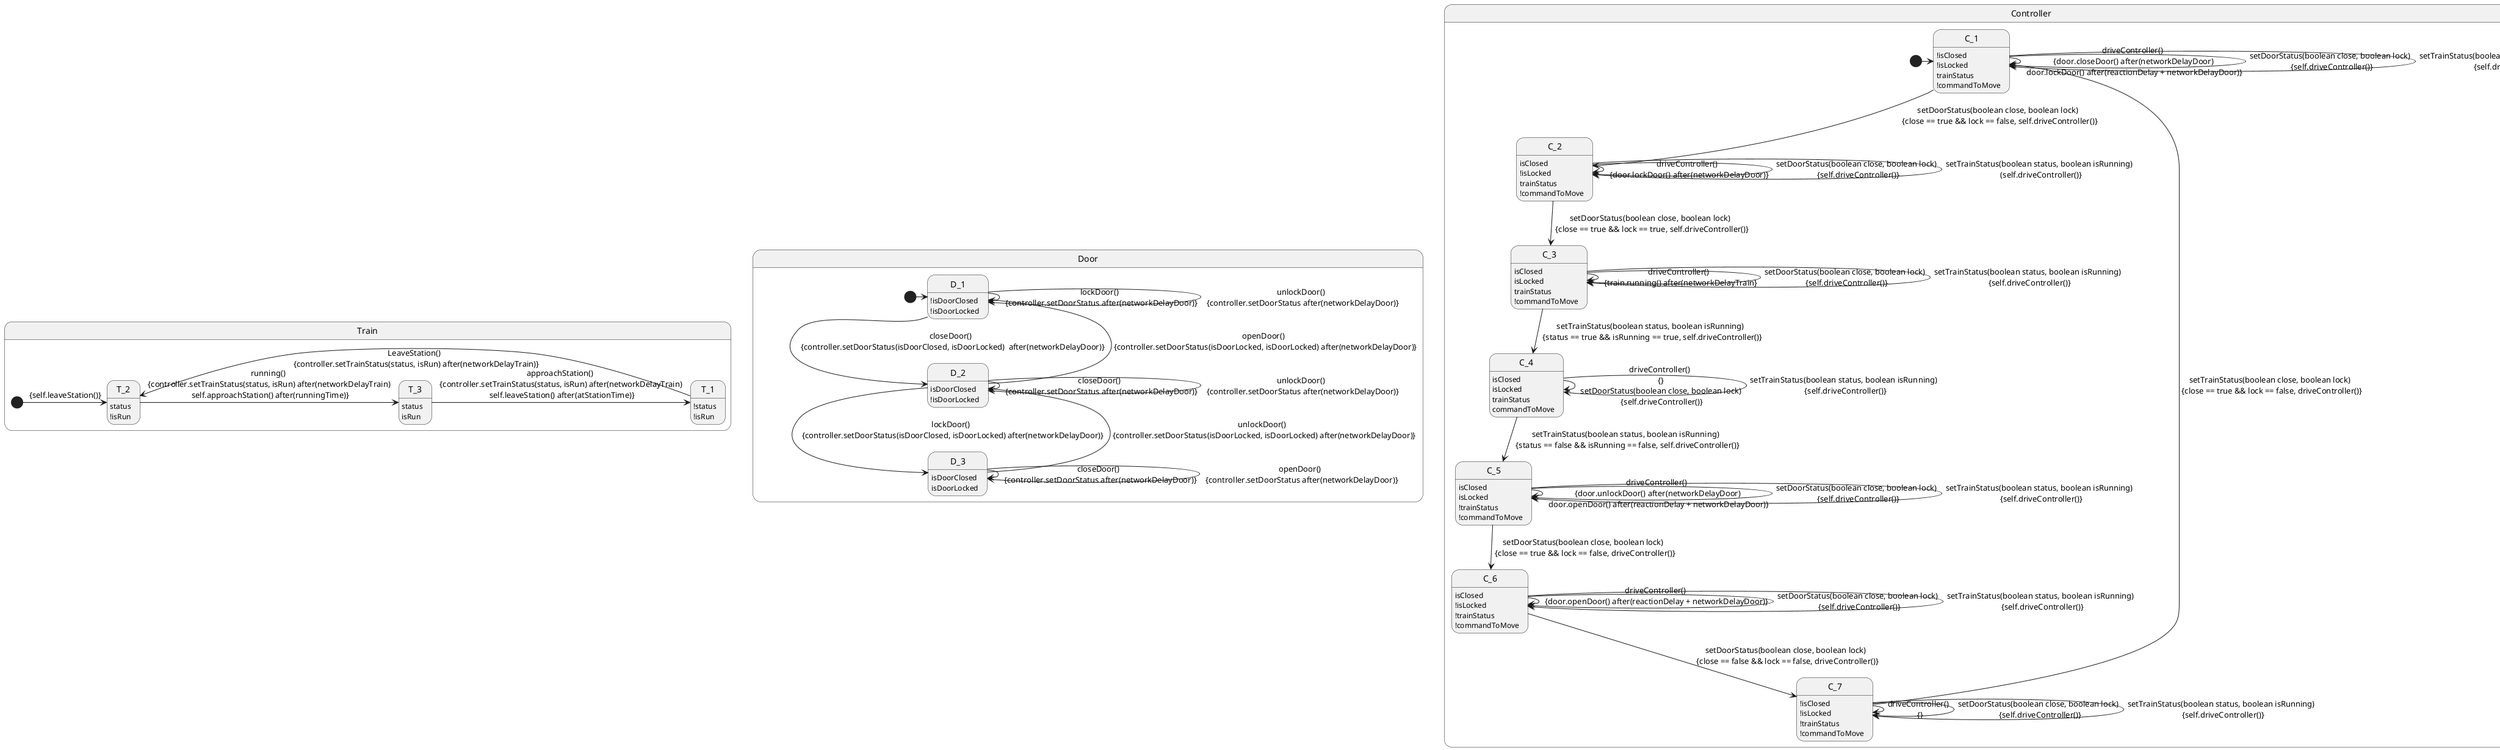 @startuml
hide empty description

state Train{
state T_1 : !status
state T_1 : !isRun

state T_2 : status
state T_2 : !isRun

state T_3 : status
state T_3 : isRun


[*] -> T_2 : {self.leaveStation()}
T_1 -> T_2 : LeaveStation() \n {controller.setTrainStatus(status, isRun) after(networkDelayTrain)}
T_2 -> T_3 : running() \n {controller.setTrainStatus(status, isRun) after(networkDelayTrain) \n self.approachStation() after(runningTime)}
T_3 -> T_1 : approachStation() \n {controller.setTrainStatus(status, isRun) after(networkDelayTrain) \n self.leaveStation() after(atStationTime)}
}

state Door{
state D_1 : !isDoorClosed
state D_1 : !isDoorLocked

state D_2 : isDoorClosed
state D_2 : !isDoorLocked

state D_3 : isDoorClosed
state D_3 : isDoorLocked

[*] -> D_1

D_1 -> D_1 : lockDoor() \n {controller.setDoorStatus after(networkDelayDoor)}
D_1 -> D_1 : unlockDoor() \n {controller.setDoorStatus after(networkDelayDoor)}

D_1 --> D_2 : closeDoor() \n {controller.setDoorStatus(isDoorClosed, isDoorLocked)  after(networkDelayDoor)}

D_2 --> D_1 : openDoor() \n {controller.setDoorStatus(isDoorLocked, isDoorLocked) after(networkDelayDoor)}

D_2 -> D_2 : closeDoor() \n {controller.setDoorStatus after(networkDelayDoor)}
D_2 -> D_2 :  unlockDoor() \n {controller.setDoorStatus after(networkDelayDoor)}

D_2 --> D_3 : lockDoor() \n {controller.setDoorStatus(isDoorClosed, isDoorLocked) after(networkDelayDoor)}

D_3 -> D_3 : closeDoor() \n {controller.setDoorStatus after(networkDelayDoor)}
D_3 -> D_3 : openDoor() \n {controller.setDoorStatus after(networkDelayDoor)}

D_3 --> D_2 : unlockDoor() \n {controller.setDoorStatus(isDoorLocked, isDoorLocked) after(networkDelayDoor)}
}

state Controller{

state C_1 : !isClosed
state C_1 : !isLocked
state C_1 : trainStatus
state C_1 : !commandToMove

state C_2 : isClosed
state C_2 : !isLocked
state C_2 : trainStatus
state C_2 : !commandToMove

state C_3 : isClosed
state C_3 : isLocked
state C_3 : trainStatus
state C_3 : !commandToMove

state C_4 : isClosed
state C_4 : isLocked
state C_4 : trainStatus
state C_4 : commandToMove

state C_5 : isClosed
state C_5 : isLocked
state C_5 : !trainStatus
state C_5 : !commandToMove

state C_6 : isClosed
state C_6 : !isLocked
state C_6 : !trainStatus
state C_6 : !commandToMove

state C_7 : !isClosed
state C_7 : !isLocked
state C_7 : !trainStatus
state C_7 : !commandToMove


[*] -> C_1

C_1 -> C_1 : driveController() \n {door.closeDoor() after(networkDelayDoor) \n door.lockDoor() after(reactionDelay + networkDelayDoor)}
C_1 -> C_1 : setDoorStatus(boolean close, boolean lock) \n {self.driveController()}
C_1 -> C_1 : setTrainStatus(boolean status, boolean isRunning) \n {self.driveController()}

C_1 --> C_2 : setDoorStatus(boolean close, boolean lock) \n {close == true && lock == false, self.driveController()}

C_2 -> C_2 : driveController() \n {door.lockDoor() after(networkDelayDoor)}
C_2 -> C_2 : setDoorStatus(boolean close, boolean lock) \n {self.driveController()}
C_2 -> C_2 : setTrainStatus(boolean status, boolean isRunning) \n (self.driveController()}

C_2 --> C_3 : setDoorStatus(boolean close, boolean lock) \n {close == true && lock == true, self.driveController()}

C_3 -> C_3 : driveController() \n {train.running() after(networkDelayTrain}
C_3 -> C_3 : setDoorStatus(boolean close, boolean lock) \n {self.driveController()}
C_3 -> C_3 : setTrainStatus(boolean status, boolean isRunning) \n {self.driveController()}

C_3 --> C_4 : setTrainStatus(boolean status, boolean isRunning) \n {status == true && isRunning == true, self.driveController()}

C_4 -> C_4 : driveController() \n {} \n setDoorStatus(boolean close, boolean lock) \n {self.driveController()}
C_4 -> C_4 : setTrainStatus(boolean status, boolean isRunning) \n {self.driveController()}

C_4 --> C_5 : setTrainStatus(boolean status, boolean isRunning) \n {status == false && isRunning == false, self.driveController()}

C_5 -> C_5 : driveController() \n {door.unlockDoor() after(networkDelayDoor) \n door.openDoor() after(reactionDelay + networkDelayDoor)}
C_5 -> C_5 : setDoorStatus(boolean close, boolean lock) \n {self.driveController()}
C_5 -> C_5 : setTrainStatus(boolean status, boolean isRunning) \n {self.driveController()}

C_5 --> C_6 : setDoorStatus(boolean close, boolean lock) \n {close == true && lock == false, driveController()}

C_6 -> C_6 : driveController() \n {door.openDoor() after(reactionDelay + networkDelayDoor)} \n 
C_6 -> C_6 : setDoorStatus(boolean close, boolean lock) \n {self.driveController()}
C_6 -> C_6 : setTrainStatus(boolean status, boolean isRunning) \n {self.driveController()}

C_6 --> C_7 : setDoorStatus(boolean close, boolean lock) \n {close == false && lock == false, driveController()}

C_7 -> C_7 : driveController() \n {}
C_7 -> C_7 : setDoorStatus(boolean close, boolean lock) \n {self.driveController()}
C_7 -> C_7 : setTrainStatus(boolean status, boolean isRunning) \n {self.driveController()}

C_7 --> C_1 : setTrainStatus(boolean close, boolean lock) \n {close == true && lock == false, driveController()}

}

state Passenger{
state P : P

[*] -> P : {self.passengerOpenDoor() after(passengerPeriod)}
P -> P : passengerOpenDoor() \n {door.openDoor() \n self.passengerOpenDoor() after(passengerPeriod)}
}
@enduml